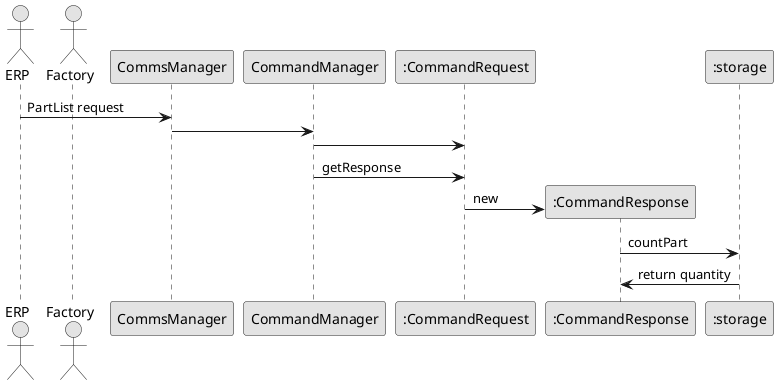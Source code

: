 @startuml

skinparam linetype ortho
skinparam Monochrome true
skinparam classAttributeIconSize 0

Actor ERP
Actor Factory
ERP ->CommsManager: PartList request
CommsManager->CommandManager: 

CommandManager->":CommandRequest": 

CommandManager->":CommandRequest": getResponse

Create ":CommandResponse"
":CommandRequest"->":CommandResponse": new 

":CommandResponse"->":storage": countPart
":storage"->":CommandResponse": return quantity




@enduml